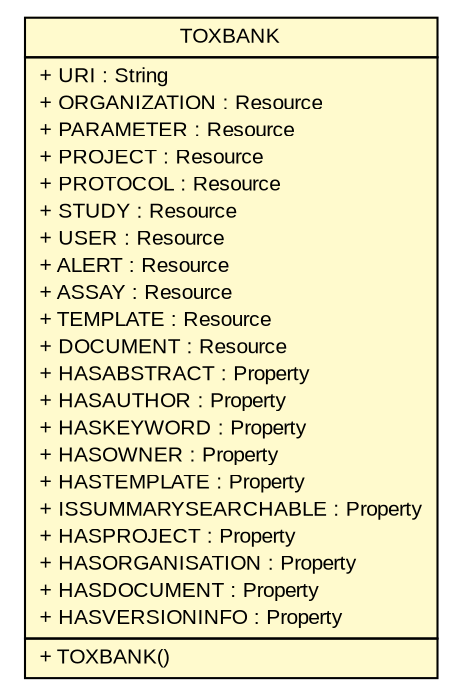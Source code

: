 #!/usr/local/bin/dot
#
# Class diagram 
# Generated by UmlGraph version 4.6 (http://www.spinellis.gr/sw/umlgraph)
#

digraph G {
	edge [fontname="arial",fontsize=10,labelfontname="arial",labelfontsize=10];
	node [fontname="arial",fontsize=10,shape=plaintext];
	// net.toxbank.client.io.rdf.TOXBANK
	c143 [label=<<table border="0" cellborder="1" cellspacing="0" cellpadding="2" port="p" bgcolor="lemonChiffon" href="./TOXBANK.html">
		<tr><td><table border="0" cellspacing="0" cellpadding="1">
			<tr><td> TOXBANK </td></tr>
		</table></td></tr>
		<tr><td><table border="0" cellspacing="0" cellpadding="1">
			<tr><td align="left"> + URI : String </td></tr>
			<tr><td align="left"> + ORGANIZATION : Resource </td></tr>
			<tr><td align="left"> + PARAMETER : Resource </td></tr>
			<tr><td align="left"> + PROJECT : Resource </td></tr>
			<tr><td align="left"> + PROTOCOL : Resource </td></tr>
			<tr><td align="left"> + STUDY : Resource </td></tr>
			<tr><td align="left"> + USER : Resource </td></tr>
			<tr><td align="left"> + ALERT : Resource </td></tr>
			<tr><td align="left"> + ASSAY : Resource </td></tr>
			<tr><td align="left"> + TEMPLATE : Resource </td></tr>
			<tr><td align="left"> + DOCUMENT : Resource </td></tr>
			<tr><td align="left"> + HASABSTRACT : Property </td></tr>
			<tr><td align="left"> + HASAUTHOR : Property </td></tr>
			<tr><td align="left"> + HASKEYWORD : Property </td></tr>
			<tr><td align="left"> + HASOWNER : Property </td></tr>
			<tr><td align="left"> + HASTEMPLATE : Property </td></tr>
			<tr><td align="left"> + ISSUMMARYSEARCHABLE : Property </td></tr>
			<tr><td align="left"> + HASPROJECT : Property </td></tr>
			<tr><td align="left"> + HASORGANISATION : Property </td></tr>
			<tr><td align="left"> + HASDOCUMENT : Property </td></tr>
			<tr><td align="left"> + HASVERSIONINFO : Property </td></tr>
		</table></td></tr>
		<tr><td><table border="0" cellspacing="0" cellpadding="1">
			<tr><td align="left"> + TOXBANK() </td></tr>
		</table></td></tr>
		</table>>, fontname="arial", fontcolor="black", fontsize=10.0];
}

